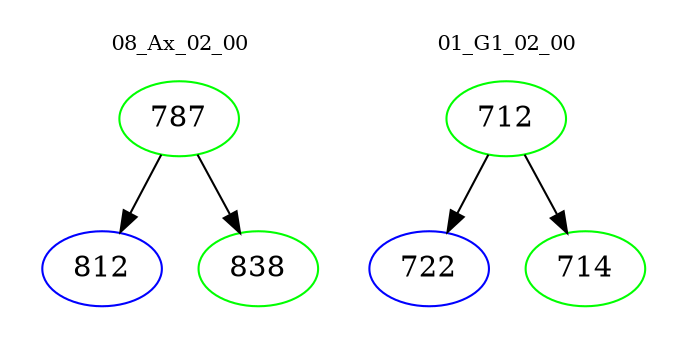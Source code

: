 digraph{
subgraph cluster_0 {
color = white
label = "08_Ax_02_00";
fontsize=10;
T0_787 [label="787", color="green"]
T0_787 -> T0_812 [color="black"]
T0_812 [label="812", color="blue"]
T0_787 -> T0_838 [color="black"]
T0_838 [label="838", color="green"]
}
subgraph cluster_1 {
color = white
label = "01_G1_02_00";
fontsize=10;
T1_712 [label="712", color="green"]
T1_712 -> T1_722 [color="black"]
T1_722 [label="722", color="blue"]
T1_712 -> T1_714 [color="black"]
T1_714 [label="714", color="green"]
}
}
